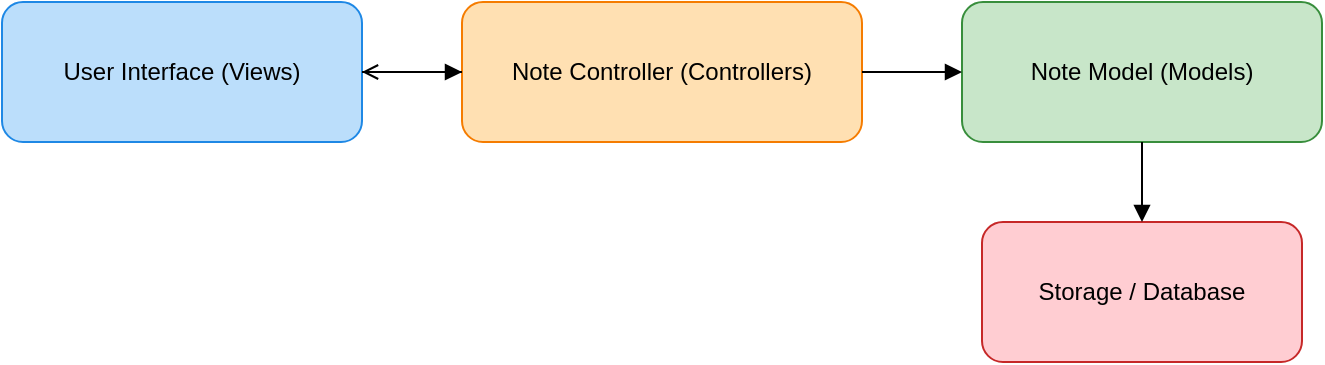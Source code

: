 <mxfile version="28.1.2">
  <diagram id="stickyNoteUI" name="Sticky Note Application UI (MVC Structure)">
    <mxGraphModel dx="872" dy="529" grid="1" gridSize="10" guides="1" tooltips="1" connect="1" arrows="1" fold="1" page="1" pageScale="1" pageWidth="1169" pageHeight="827" math="0" shadow="0">
      <root>
        <mxCell id="0" />
        <mxCell id="1" parent="0" />
        <mxCell id="ui" value="&lt;font style=&quot;color: rgb(0, 0, 0);&quot;&gt;User Interface (Views)&lt;/font&gt;" style="rounded=1;whiteSpace=wrap;html=1;fillColor=#BBDEFB;strokeColor=#1E88E5;" parent="1" vertex="1">
          <mxGeometry x="100" y="260" width="180" height="70" as="geometry" />
        </mxCell>
        <mxCell id="controller" value="&lt;font style=&quot;color: rgb(0, 0, 0);&quot;&gt;Note Controller (Controllers)&lt;/font&gt;" style="rounded=1;whiteSpace=wrap;html=1;fillColor=#FFE0B2;strokeColor=#F57C00;" parent="1" vertex="1">
          <mxGeometry x="330" y="260" width="200" height="70" as="geometry" />
        </mxCell>
        <mxCell id="model" value="&lt;font style=&quot;color: rgb(0, 0, 0);&quot;&gt;Note Model (Models)&lt;/font&gt;" style="rounded=1;whiteSpace=wrap;html=1;fillColor=#C8E6C9;strokeColor=#388E3C;" parent="1" vertex="1">
          <mxGeometry x="580" y="260" width="180" height="70" as="geometry" />
        </mxCell>
        <mxCell id="storage" value="&lt;font style=&quot;color: rgb(0, 0, 0);&quot;&gt;Storage / Database&lt;/font&gt;" style="rounded=1;whiteSpace=wrap;html=1;fillColor=#FFCDD2;strokeColor=#C62828;" parent="1" vertex="1">
          <mxGeometry x="590" y="370" width="160" height="70" as="geometry" />
        </mxCell>
        <mxCell id="edge1" style="endArrow=block;html=1;rounded=0;" parent="1" source="ui" target="controller" edge="1">
          <mxGeometry relative="1" as="geometry" />
        </mxCell>
        <mxCell id="edge2" style="endArrow=block;html=1;rounded=0;" parent="1" source="controller" target="model" edge="1">
          <mxGeometry relative="1" as="geometry" />
        </mxCell>
        <mxCell id="edge3" style="endArrow=block;html=1;rounded=0;" parent="1" source="model" target="storage" edge="1">
          <mxGeometry relative="1" as="geometry" />
        </mxCell>
        <mxCell id="edge4" style="endArrow=open;html=1;rounded=0;dashed=1;" parent="1" source="controller" target="ui" edge="1">
          <mxGeometry relative="1" as="geometry" />
        </mxCell>
      </root>
    </mxGraphModel>
  </diagram>
</mxfile>
